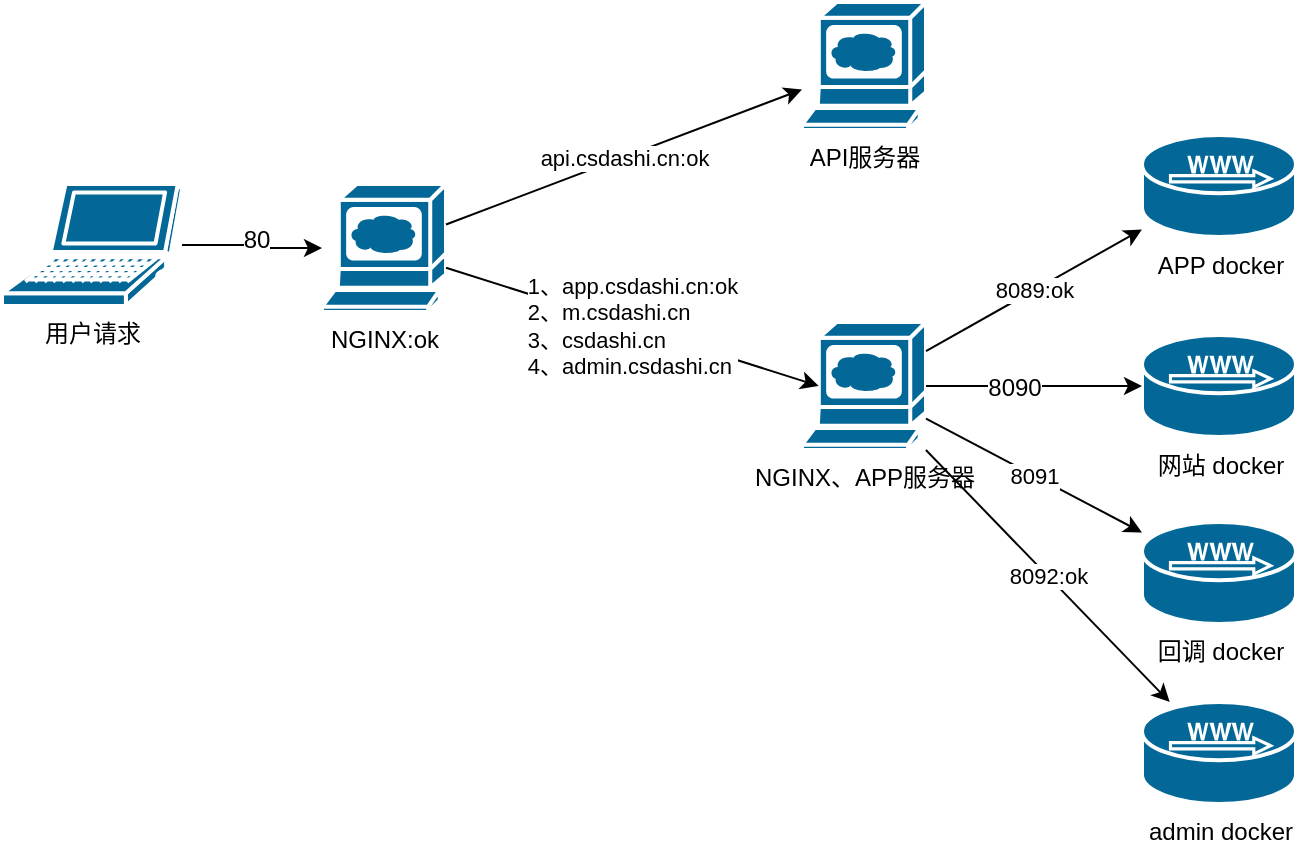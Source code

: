 <mxfile version="12.4.2" type="github" pages="1">
  <diagram id="K05C8tEEwZNEdQpc0IiX" name="Page-1">
    <mxGraphModel dx="946" dy="546" grid="1" gridSize="10" guides="1" tooltips="1" connect="1" arrows="1" fold="1" page="1" pageScale="1" pageWidth="827" pageHeight="1169" math="0" shadow="0">
      <root>
        <mxCell id="0"/>
        <mxCell id="1" parent="0"/>
        <mxCell id="mCnokCUa3NOEP8cFC3iU-3" value="admin docker" style="shape=mxgraph.cisco.servers.microwebserver;html=1;pointerEvents=1;dashed=0;fillColor=#036897;strokeColor=#ffffff;strokeWidth=2;verticalLabelPosition=bottom;verticalAlign=top;align=center;outlineConnect=0;" vertex="1" parent="1">
          <mxGeometry x="640" y="450" width="77" height="51" as="geometry"/>
        </mxCell>
        <mxCell id="FofzUSw3QuhYvg1V8RSB-4" value="NGINX:ok" style="shape=mxgraph.cisco.computers_and_peripherals.web_browser;html=1;pointerEvents=1;dashed=0;fillColor=#036897;strokeColor=#ffffff;strokeWidth=2;verticalLabelPosition=bottom;verticalAlign=top;align=center;outlineConnect=0;" parent="1" vertex="1">
          <mxGeometry x="230" y="191" width="62" height="64" as="geometry"/>
        </mxCell>
        <mxCell id="FofzUSw3QuhYvg1V8RSB-7" value="" style="edgeStyle=orthogonalEdgeStyle;rounded=0;orthogonalLoop=1;jettySize=auto;html=1;" parent="1" source="FofzUSw3QuhYvg1V8RSB-5" target="FofzUSw3QuhYvg1V8RSB-4" edge="1">
          <mxGeometry relative="1" as="geometry">
            <mxPoint x="247" y="223" as="targetPoint"/>
          </mxGeometry>
        </mxCell>
        <mxCell id="FofzUSw3QuhYvg1V8RSB-10" value="80" style="text;html=1;align=center;verticalAlign=middle;resizable=0;points=[];;labelBackgroundColor=#ffffff;" parent="FofzUSw3QuhYvg1V8RSB-7" vertex="1" connectable="0">
          <mxGeometry x="0.073" y="4" relative="1" as="geometry">
            <mxPoint as="offset"/>
          </mxGeometry>
        </mxCell>
        <mxCell id="FofzUSw3QuhYvg1V8RSB-5" value="用户请求" style="shape=mxgraph.cisco.computers_and_peripherals.laptop;html=1;pointerEvents=1;dashed=0;fillColor=#036897;strokeColor=#ffffff;strokeWidth=2;verticalLabelPosition=bottom;verticalAlign=top;align=center;outlineConnect=0;" parent="1" vertex="1">
          <mxGeometry x="70" y="191" width="90" height="61" as="geometry"/>
        </mxCell>
        <mxCell id="FofzUSw3QuhYvg1V8RSB-8" value="API服务器" style="shape=mxgraph.cisco.computers_and_peripherals.web_browser;html=1;pointerEvents=1;dashed=0;fillColor=#036897;strokeColor=#ffffff;strokeWidth=2;verticalLabelPosition=bottom;verticalAlign=top;align=center;outlineConnect=0;" parent="1" vertex="1">
          <mxGeometry x="470" y="100" width="62" height="64" as="geometry"/>
        </mxCell>
        <mxCell id="FofzUSw3QuhYvg1V8RSB-12" value="api.csdashi.cn:ok" style="rounded=0;orthogonalLoop=1;jettySize=auto;html=1;" parent="1" source="FofzUSw3QuhYvg1V8RSB-4" target="FofzUSw3QuhYvg1V8RSB-8" edge="1">
          <mxGeometry relative="1" as="geometry">
            <mxPoint x="372" y="223" as="targetPoint"/>
          </mxGeometry>
        </mxCell>
        <mxCell id="mCnokCUa3NOEP8cFC3iU-5" value="8092:ok" style="rounded=0;orthogonalLoop=1;jettySize=auto;html=1;" edge="1" parent="1" source="FofzUSw3QuhYvg1V8RSB-9" target="mCnokCUa3NOEP8cFC3iU-3">
          <mxGeometry relative="1" as="geometry"/>
        </mxCell>
        <mxCell id="FofzUSw3QuhYvg1V8RSB-9" value="NGINX、APP服务器" style="shape=mxgraph.cisco.computers_and_peripherals.web_browser;html=1;pointerEvents=1;dashed=0;fillColor=#036897;strokeColor=#ffffff;strokeWidth=2;verticalLabelPosition=bottom;verticalAlign=top;align=center;outlineConnect=0;" parent="1" vertex="1">
          <mxGeometry x="470" y="260" width="62" height="64" as="geometry"/>
        </mxCell>
        <mxCell id="FofzUSw3QuhYvg1V8RSB-14" value="1、app.csdashi.cn:ok&lt;br&gt;&lt;div style=&quot;text-align: left&quot;&gt;2、m.csdashi.cn&lt;/div&gt;&lt;div style=&quot;text-align: left&quot;&gt;3、csdashi.cn&lt;/div&gt;&lt;div style=&quot;text-align: left&quot;&gt;4、admin.csdashi.cn&lt;/div&gt;" style="edgeStyle=none;rounded=0;orthogonalLoop=1;jettySize=auto;html=1;entryX=0.135;entryY=0.5;entryDx=0;entryDy=0;entryPerimeter=0;" parent="1" source="FofzUSw3QuhYvg1V8RSB-4" target="FofzUSw3QuhYvg1V8RSB-9" edge="1">
          <mxGeometry relative="1" as="geometry">
            <mxPoint x="372" y="223" as="targetPoint"/>
          </mxGeometry>
        </mxCell>
        <mxCell id="FofzUSw3QuhYvg1V8RSB-15" value="APP docker" style="shape=mxgraph.cisco.servers.microwebserver;html=1;pointerEvents=1;dashed=0;fillColor=#036897;strokeColor=#ffffff;strokeWidth=2;verticalLabelPosition=bottom;verticalAlign=top;align=center;outlineConnect=0;" parent="1" vertex="1">
          <mxGeometry x="640" y="166.5" width="77" height="51" as="geometry"/>
        </mxCell>
        <mxCell id="FofzUSw3QuhYvg1V8RSB-17" value="8089:ok" style="edgeStyle=none;rounded=0;orthogonalLoop=1;jettySize=auto;html=1;" parent="1" source="FofzUSw3QuhYvg1V8RSB-9" target="FofzUSw3QuhYvg1V8RSB-15" edge="1">
          <mxGeometry relative="1" as="geometry">
            <mxPoint x="612" y="292" as="targetPoint"/>
          </mxGeometry>
        </mxCell>
        <mxCell id="FofzUSw3QuhYvg1V8RSB-18" value="网站 docker" style="shape=mxgraph.cisco.servers.microwebserver;html=1;pointerEvents=1;dashed=0;fillColor=#036897;strokeColor=#ffffff;strokeWidth=2;verticalLabelPosition=bottom;verticalAlign=top;align=center;outlineConnect=0;" parent="1" vertex="1">
          <mxGeometry x="640" y="266.5" width="77" height="51" as="geometry"/>
        </mxCell>
        <mxCell id="FofzUSw3QuhYvg1V8RSB-20" value="" style="edgeStyle=none;rounded=0;orthogonalLoop=1;jettySize=auto;html=1;" parent="1" source="FofzUSw3QuhYvg1V8RSB-9" target="FofzUSw3QuhYvg1V8RSB-18" edge="1">
          <mxGeometry relative="1" as="geometry">
            <mxPoint x="612" y="292" as="targetPoint"/>
          </mxGeometry>
        </mxCell>
        <mxCell id="FofzUSw3QuhYvg1V8RSB-21" value="8090" style="text;html=1;align=center;verticalAlign=middle;resizable=0;points=[];;labelBackgroundColor=#ffffff;" parent="FofzUSw3QuhYvg1V8RSB-20" vertex="1" connectable="0">
          <mxGeometry x="-0.183" y="-1" relative="1" as="geometry">
            <mxPoint as="offset"/>
          </mxGeometry>
        </mxCell>
        <mxCell id="FofzUSw3QuhYvg1V8RSB-22" value="回调 docker" style="shape=mxgraph.cisco.servers.microwebserver;html=1;pointerEvents=1;dashed=0;fillColor=#036897;strokeColor=#ffffff;strokeWidth=2;verticalLabelPosition=bottom;verticalAlign=top;align=center;outlineConnect=0;" parent="1" vertex="1">
          <mxGeometry x="640" y="360" width="77" height="51" as="geometry"/>
        </mxCell>
        <mxCell id="FofzUSw3QuhYvg1V8RSB-24" value="8091" style="edgeStyle=none;rounded=0;orthogonalLoop=1;jettySize=auto;html=1;" parent="1" source="FofzUSw3QuhYvg1V8RSB-9" target="FofzUSw3QuhYvg1V8RSB-22" edge="1">
          <mxGeometry relative="1" as="geometry">
            <mxPoint x="501" y="404" as="targetPoint"/>
          </mxGeometry>
        </mxCell>
      </root>
    </mxGraphModel>
  </diagram>
</mxfile>
